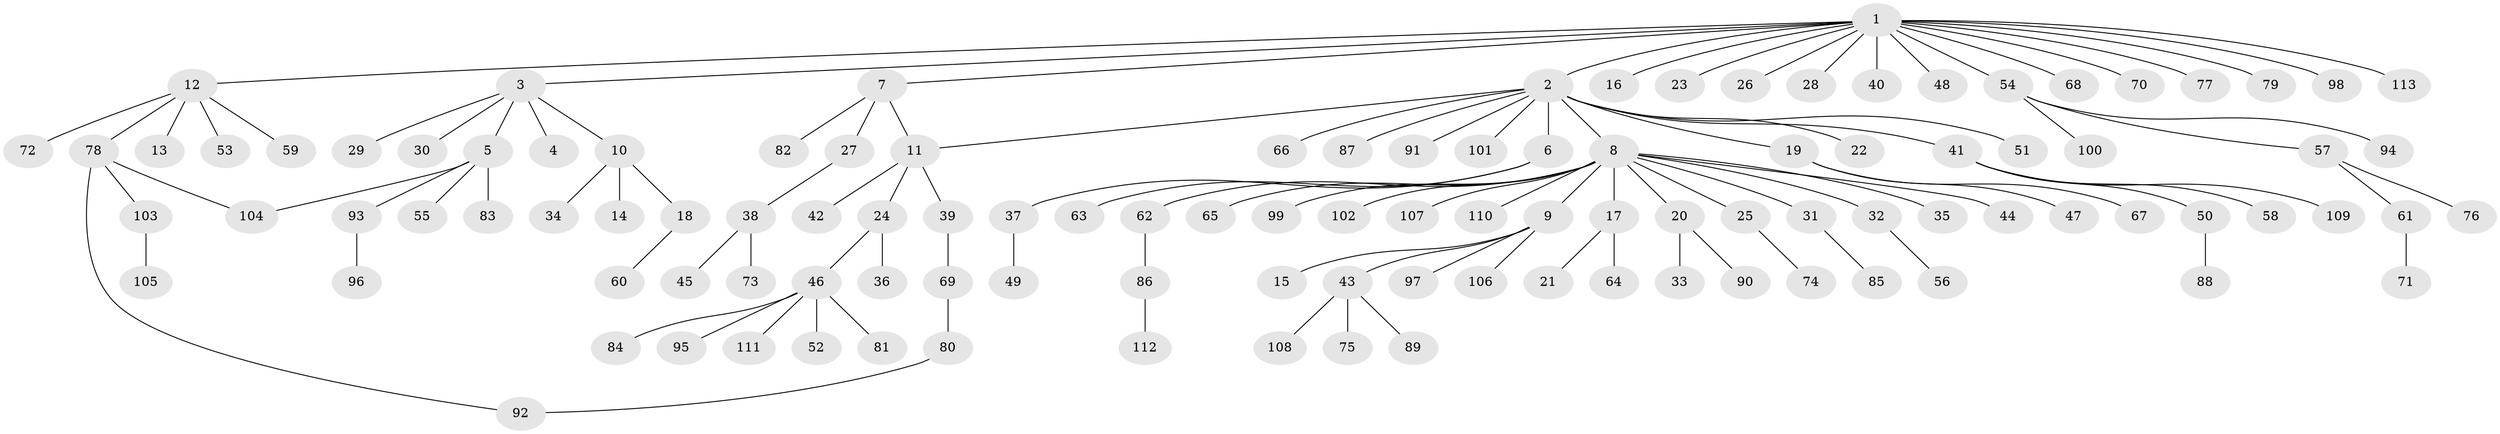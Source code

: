 // Generated by graph-tools (version 1.1) at 2025/14/03/09/25 04:14:38]
// undirected, 113 vertices, 115 edges
graph export_dot {
graph [start="1"]
  node [color=gray90,style=filled];
  1;
  2;
  3;
  4;
  5;
  6;
  7;
  8;
  9;
  10;
  11;
  12;
  13;
  14;
  15;
  16;
  17;
  18;
  19;
  20;
  21;
  22;
  23;
  24;
  25;
  26;
  27;
  28;
  29;
  30;
  31;
  32;
  33;
  34;
  35;
  36;
  37;
  38;
  39;
  40;
  41;
  42;
  43;
  44;
  45;
  46;
  47;
  48;
  49;
  50;
  51;
  52;
  53;
  54;
  55;
  56;
  57;
  58;
  59;
  60;
  61;
  62;
  63;
  64;
  65;
  66;
  67;
  68;
  69;
  70;
  71;
  72;
  73;
  74;
  75;
  76;
  77;
  78;
  79;
  80;
  81;
  82;
  83;
  84;
  85;
  86;
  87;
  88;
  89;
  90;
  91;
  92;
  93;
  94;
  95;
  96;
  97;
  98;
  99;
  100;
  101;
  102;
  103;
  104;
  105;
  106;
  107;
  108;
  109;
  110;
  111;
  112;
  113;
  1 -- 2;
  1 -- 3;
  1 -- 7;
  1 -- 12;
  1 -- 16;
  1 -- 23;
  1 -- 26;
  1 -- 28;
  1 -- 40;
  1 -- 48;
  1 -- 54;
  1 -- 68;
  1 -- 70;
  1 -- 77;
  1 -- 79;
  1 -- 98;
  1 -- 113;
  2 -- 6;
  2 -- 8;
  2 -- 11;
  2 -- 19;
  2 -- 22;
  2 -- 41;
  2 -- 51;
  2 -- 66;
  2 -- 87;
  2 -- 91;
  2 -- 101;
  3 -- 4;
  3 -- 5;
  3 -- 10;
  3 -- 29;
  3 -- 30;
  5 -- 55;
  5 -- 83;
  5 -- 93;
  5 -- 104;
  6 -- 37;
  6 -- 63;
  7 -- 11;
  7 -- 27;
  7 -- 82;
  8 -- 9;
  8 -- 17;
  8 -- 20;
  8 -- 25;
  8 -- 31;
  8 -- 32;
  8 -- 35;
  8 -- 44;
  8 -- 62;
  8 -- 65;
  8 -- 99;
  8 -- 102;
  8 -- 107;
  8 -- 110;
  9 -- 15;
  9 -- 43;
  9 -- 97;
  9 -- 106;
  10 -- 14;
  10 -- 18;
  10 -- 34;
  11 -- 24;
  11 -- 39;
  11 -- 42;
  12 -- 13;
  12 -- 53;
  12 -- 59;
  12 -- 72;
  12 -- 78;
  17 -- 21;
  17 -- 64;
  18 -- 60;
  19 -- 47;
  19 -- 67;
  20 -- 33;
  20 -- 90;
  24 -- 36;
  24 -- 46;
  25 -- 74;
  27 -- 38;
  31 -- 85;
  32 -- 56;
  37 -- 49;
  38 -- 45;
  38 -- 73;
  39 -- 69;
  41 -- 50;
  41 -- 58;
  41 -- 109;
  43 -- 75;
  43 -- 89;
  43 -- 108;
  46 -- 52;
  46 -- 81;
  46 -- 84;
  46 -- 95;
  46 -- 111;
  50 -- 88;
  54 -- 57;
  54 -- 94;
  54 -- 100;
  57 -- 61;
  57 -- 76;
  61 -- 71;
  62 -- 86;
  69 -- 80;
  78 -- 92;
  78 -- 103;
  78 -- 104;
  80 -- 92;
  86 -- 112;
  93 -- 96;
  103 -- 105;
}
